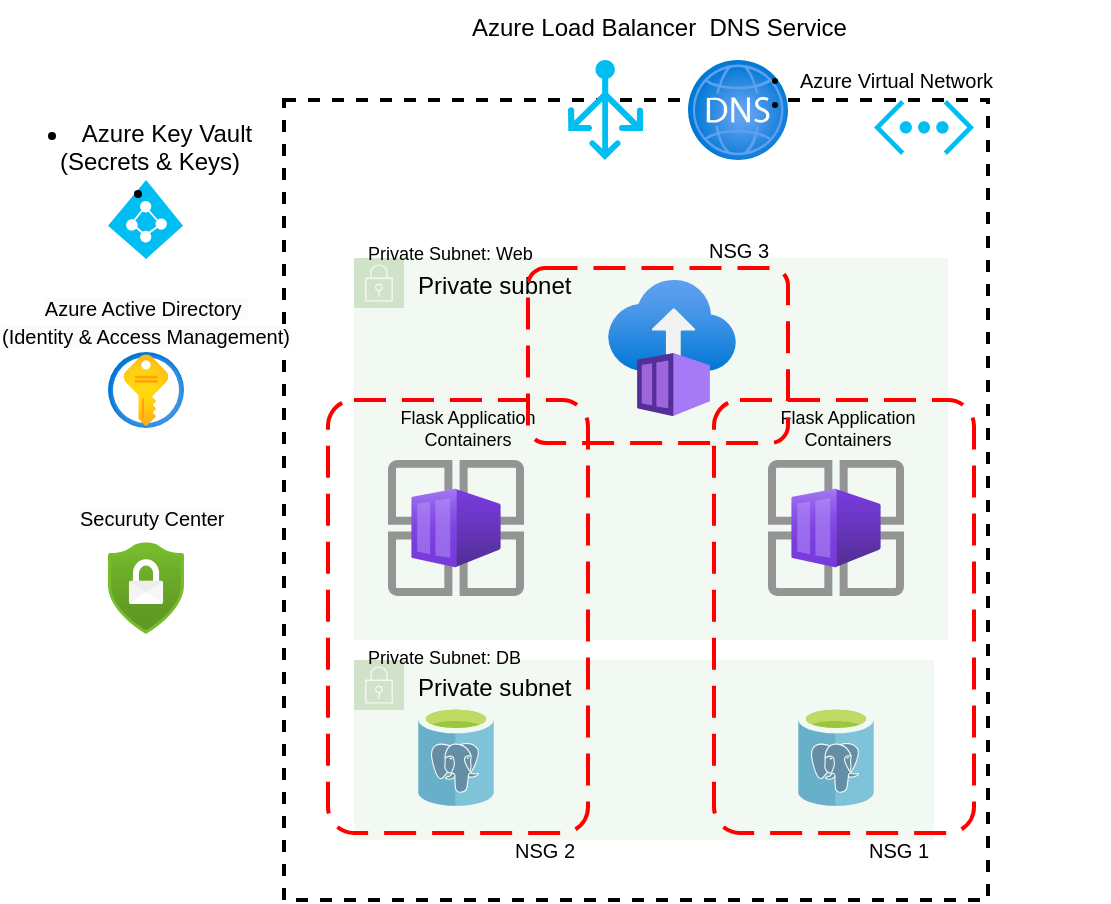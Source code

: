 <mxfile version="24.4.14" type="device">
  <diagram name="Página-1" id="1_LPtjE_JyoT5mVib_Cf">
    <mxGraphModel dx="1050" dy="526" grid="1" gridSize="10" guides="1" tooltips="1" connect="1" arrows="1" fold="1" page="1" pageScale="1" pageWidth="827" pageHeight="1169" math="0" shadow="0">
      <root>
        <mxCell id="0" />
        <mxCell id="1" parent="0" />
        <mxCell id="A7YkbAhc_XYbyaw4YN2l-12" value="" style="whiteSpace=wrap;html=1;fillColor=none;strokeWidth=2;dashed=1;" vertex="1" parent="1">
          <mxGeometry x="198" y="90" width="352" height="400" as="geometry" />
        </mxCell>
        <mxCell id="A7YkbAhc_XYbyaw4YN2l-13" value="Private subnet" style="points=[[0,0],[0.25,0],[0.5,0],[0.75,0],[1,0],[1,0.25],[1,0.5],[1,0.75],[1,1],[0.75,1],[0.5,1],[0.25,1],[0,1],[0,0.75],[0,0.5],[0,0.25]];outlineConnect=0;html=1;whiteSpace=wrap;fontSize=12;fontStyle=0;container=1;pointerEvents=0;collapsible=0;recursiveResize=0;shape=mxgraph.aws4.group;grIcon=mxgraph.aws4.group_security_group;grStroke=0;strokeColor=#82b366;fillColor=#d5e8d4;verticalAlign=top;align=left;spacingLeft=30;dashed=0;strokeWidth=3;opacity=30;" vertex="1" parent="1">
          <mxGeometry x="233" y="169" width="297" height="191" as="geometry" />
        </mxCell>
        <mxCell id="A7YkbAhc_XYbyaw4YN2l-16" value="Flask Application Containers" style="text;whiteSpace=wrap;html=1;fontSize=9;align=center;" vertex="1" parent="A7YkbAhc_XYbyaw4YN2l-13">
          <mxGeometry x="197" y="67.93" width="100" height="20" as="geometry" />
        </mxCell>
        <mxCell id="A7YkbAhc_XYbyaw4YN2l-17" value="Flask Application Containers" style="text;whiteSpace=wrap;html=1;fontSize=9;align=center;" vertex="1" parent="A7YkbAhc_XYbyaw4YN2l-13">
          <mxGeometry x="7" y="67.93" width="100" height="20" as="geometry" />
        </mxCell>
        <mxCell id="A7YkbAhc_XYbyaw4YN2l-24" value="" style="rounded=1;arcSize=10;dashed=1;strokeColor=#ff0000;fillColor=none;gradientColor=none;dashPattern=8 4;strokeWidth=2;" vertex="1" parent="A7YkbAhc_XYbyaw4YN2l-13">
          <mxGeometry x="87" y="5" width="130" height="87.5" as="geometry" />
        </mxCell>
        <mxCell id="A7YkbAhc_XYbyaw4YN2l-1" value="" style="verticalLabelPosition=bottom;html=1;verticalAlign=top;align=center;strokeColor=none;fillColor=#00BEF2;shape=mxgraph.azure.load_balancer_generic;pointerEvents=1;" vertex="1" parent="1">
          <mxGeometry x="340" y="70" width="37.5" height="50" as="geometry" />
        </mxCell>
        <mxCell id="A7YkbAhc_XYbyaw4YN2l-2" value="" style="image;aspect=fixed;html=1;points=[];align=center;fontSize=12;image=img/lib/azure2/networking/DNS_Zones.svg;" vertex="1" parent="1">
          <mxGeometry x="400" y="70" width="50" height="50" as="geometry" />
        </mxCell>
        <mxCell id="A7YkbAhc_XYbyaw4YN2l-3" value="" style="image;aspect=fixed;html=1;points=[];align=center;fontSize=12;image=img/lib/azure2/compute/Container_Instances.svg;" vertex="1" parent="1">
          <mxGeometry x="360" y="180" width="64" height="68" as="geometry" />
        </mxCell>
        <mxCell id="A7YkbAhc_XYbyaw4YN2l-4" value="" style="image;aspect=fixed;html=1;points=[];align=center;fontSize=12;image=img/lib/azure2/other/Container_App_Environments.svg;" vertex="1" parent="1">
          <mxGeometry x="250" y="270" width="68" height="68" as="geometry" />
        </mxCell>
        <mxCell id="A7YkbAhc_XYbyaw4YN2l-5" value="" style="image;aspect=fixed;html=1;points=[];align=center;fontSize=12;image=img/lib/azure2/other/Container_App_Environments.svg;" vertex="1" parent="1">
          <mxGeometry x="440" y="270" width="68" height="68" as="geometry" />
        </mxCell>
        <mxCell id="A7YkbAhc_XYbyaw4YN2l-6" value="" style="image;sketch=0;aspect=fixed;html=1;points=[];align=center;fontSize=12;image=img/lib/mscae/Azure_Database_for_PostgreSQL_servers.svg;" vertex="1" parent="1">
          <mxGeometry x="265" y="393" width="38" height="50" as="geometry" />
        </mxCell>
        <mxCell id="A7YkbAhc_XYbyaw4YN2l-7" value="" style="image;sketch=0;aspect=fixed;html=1;points=[];align=center;fontSize=12;image=img/lib/mscae/Azure_Database_for_PostgreSQL_servers.svg;" vertex="1" parent="1">
          <mxGeometry x="455" y="393" width="38" height="50" as="geometry" />
        </mxCell>
        <mxCell id="A7YkbAhc_XYbyaw4YN2l-8" value="" style="verticalLabelPosition=bottom;html=1;verticalAlign=top;align=center;strokeColor=none;fillColor=#00BEF2;shape=mxgraph.azure.azure_active_directory;" vertex="1" parent="1">
          <mxGeometry x="110" y="130" width="37.5" height="39.47" as="geometry" />
        </mxCell>
        <mxCell id="A7YkbAhc_XYbyaw4YN2l-9" value="" style="image;aspect=fixed;html=1;points=[];align=center;fontSize=12;image=img/lib/azure2/security/Key_Vaults.svg;" vertex="1" parent="1">
          <mxGeometry x="110" y="216" width="38" height="38" as="geometry" />
        </mxCell>
        <mxCell id="A7YkbAhc_XYbyaw4YN2l-10" value="" style="image;aspect=fixed;html=1;points=[];align=center;fontSize=12;image=img/lib/azure2/security/Security_Center.svg;" vertex="1" parent="1">
          <mxGeometry x="110" y="310.93" width="38" height="46.14" as="geometry" />
        </mxCell>
        <mxCell id="A7YkbAhc_XYbyaw4YN2l-11" value="" style="verticalLabelPosition=bottom;html=1;verticalAlign=top;align=center;strokeColor=none;fillColor=#00BEF2;shape=mxgraph.azure.virtual_network;pointerEvents=1;shadow=0;" vertex="1" parent="1">
          <mxGeometry x="493" y="90" width="50" height="27.5" as="geometry" />
        </mxCell>
        <mxCell id="A7YkbAhc_XYbyaw4YN2l-14" value="Private subnet" style="points=[[0,0],[0.25,0],[0.5,0],[0.75,0],[1,0],[1,0.25],[1,0.5],[1,0.75],[1,1],[0.75,1],[0.5,1],[0.25,1],[0,1],[0,0.75],[0,0.5],[0,0.25]];outlineConnect=0;html=1;whiteSpace=wrap;fontSize=12;fontStyle=0;container=1;pointerEvents=0;collapsible=0;recursiveResize=0;shape=mxgraph.aws4.group;grIcon=mxgraph.aws4.group_security_group;grStroke=0;strokeColor=#82b366;fillColor=#d5e8d4;verticalAlign=top;align=left;spacingLeft=30;dashed=0;strokeWidth=3;opacity=30;" vertex="1" parent="1">
          <mxGeometry x="233" y="370" width="290" height="90" as="geometry" />
        </mxCell>
        <mxCell id="A7YkbAhc_XYbyaw4YN2l-18" value="Azure Load Balancer&amp;nbsp; DNS Service" style="text;whiteSpace=wrap;html=1;" vertex="1" parent="1">
          <mxGeometry x="290" y="40" width="220" height="40" as="geometry" />
        </mxCell>
        <mxCell id="A7YkbAhc_XYbyaw4YN2l-19" value="&lt;li style=&quot;font-size: 10px;&quot;&gt;&lt;font style=&quot;font-size: 10px;&quot;&gt;Azure Virtual Network&lt;/font&gt;&lt;/li&gt;&lt;li style=&quot;font-size: 10px;&quot;&gt;&lt;/li&gt;" style="text;whiteSpace=wrap;html=1;fontSize=10;" vertex="1" parent="1">
          <mxGeometry x="440" y="67.5" width="170" height="50" as="geometry" />
        </mxCell>
        <mxCell id="A7YkbAhc_XYbyaw4YN2l-20" value="Private Subnet: Web" style="text;whiteSpace=wrap;html=1;fontSize=9;" vertex="1" parent="1">
          <mxGeometry x="237.5" y="155" width="140" height="40" as="geometry" />
        </mxCell>
        <mxCell id="A7YkbAhc_XYbyaw4YN2l-21" value="Private Subnet: DB" style="text;whiteSpace=wrap;html=1;fontSize=9;" vertex="1" parent="1">
          <mxGeometry x="237.5" y="357" width="140" height="40" as="geometry" />
        </mxCell>
        <mxCell id="A7YkbAhc_XYbyaw4YN2l-22" value="" style="rounded=1;arcSize=10;dashed=1;strokeColor=#ff0000;fillColor=none;gradientColor=none;dashPattern=8 4;strokeWidth=2;" vertex="1" parent="1">
          <mxGeometry x="220" y="240" width="130" height="216.5" as="geometry" />
        </mxCell>
        <mxCell id="A7YkbAhc_XYbyaw4YN2l-23" value="" style="rounded=1;arcSize=10;dashed=1;strokeColor=#ff0000;fillColor=none;gradientColor=none;dashPattern=8 4;strokeWidth=2;" vertex="1" parent="1">
          <mxGeometry x="413" y="240" width="130" height="216.5" as="geometry" />
        </mxCell>
        <mxCell id="A7YkbAhc_XYbyaw4YN2l-26" value="NSG 1" style="text;html=1;align=center;verticalAlign=middle;resizable=0;points=[];autosize=1;strokeColor=none;fillColor=none;fontSize=10;" vertex="1" parent="1">
          <mxGeometry x="480" y="450" width="50" height="30" as="geometry" />
        </mxCell>
        <mxCell id="A7YkbAhc_XYbyaw4YN2l-27" value="NSG 2" style="text;html=1;align=center;verticalAlign=middle;resizable=0;points=[];autosize=1;strokeColor=none;fillColor=none;fontSize=10;" vertex="1" parent="1">
          <mxGeometry x="303" y="450" width="50" height="30" as="geometry" />
        </mxCell>
        <mxCell id="A7YkbAhc_XYbyaw4YN2l-28" value="NSG 3" style="text;html=1;align=center;verticalAlign=middle;resizable=0;points=[];autosize=1;strokeColor=none;fillColor=none;fontSize=10;" vertex="1" parent="1">
          <mxGeometry x="400" y="150" width="50" height="30" as="geometry" />
        </mxCell>
        <mxCell id="A7YkbAhc_XYbyaw4YN2l-29" value="&lt;li&gt;Azure Key Vault (Secrets &amp;amp; Keys)&lt;/li&gt;&lt;li&gt;&lt;/li&gt;" style="text;whiteSpace=wrap;html=1;fontStyle=0;align=center;" vertex="1" parent="1">
          <mxGeometry x="66" y="92.75" width="130" height="20" as="geometry" />
        </mxCell>
        <mxCell id="A7YkbAhc_XYbyaw4YN2l-31" value="&lt;span style=&quot;color: rgb(0, 0, 0); font-family: Helvetica; font-size: 10px; font-style: normal; font-variant-ligatures: normal; font-variant-caps: normal; font-weight: 400; letter-spacing: normal; orphans: 2; text-indent: 0px; text-transform: none; widows: 2; word-spacing: 0px; -webkit-text-stroke-width: 0px; white-space: nowrap; background-color: rgb(251, 251, 251); text-decoration-thickness: initial; text-decoration-style: initial; text-decoration-color: initial; float: none; display: inline !important;&quot;&gt;Azure Active Directory&amp;nbsp;&lt;/span&gt;&lt;div&gt;&lt;span style=&quot;color: rgb(0, 0, 0); font-family: Helvetica; font-size: 10px; font-style: normal; font-variant-ligatures: normal; font-variant-caps: normal; font-weight: 400; letter-spacing: normal; orphans: 2; text-indent: 0px; text-transform: none; widows: 2; word-spacing: 0px; -webkit-text-stroke-width: 0px; white-space: nowrap; background-color: rgb(251, 251, 251); text-decoration-thickness: initial; text-decoration-style: initial; text-decoration-color: initial; float: none; display: inline !important;&quot;&gt;(Identity &amp;amp; Access Management)&lt;/span&gt;&lt;/div&gt;" style="text;whiteSpace=wrap;html=1;align=center;textShadow=0;" vertex="1" parent="1">
          <mxGeometry x="83.75" y="180" width="90" height="60" as="geometry" />
        </mxCell>
        <mxCell id="A7YkbAhc_XYbyaw4YN2l-32" value="&lt;span style=&quot;color: rgb(0, 0, 0); font-family: Helvetica; font-size: 10px; font-style: normal; font-variant-ligatures: normal; font-variant-caps: normal; font-weight: 400; letter-spacing: normal; orphans: 2; text-align: center; text-indent: 0px; text-transform: none; widows: 2; word-spacing: 0px; -webkit-text-stroke-width: 0px; white-space: nowrap; background-color: rgb(251, 251, 251); text-decoration-thickness: initial; text-decoration-style: initial; text-decoration-color: initial; display: inline !important; float: none;&quot;&gt;Securuty Center&lt;/span&gt;" style="text;whiteSpace=wrap;html=1;" vertex="1" parent="1">
          <mxGeometry x="93.75" y="285" width="70" height="20" as="geometry" />
        </mxCell>
      </root>
    </mxGraphModel>
  </diagram>
</mxfile>

